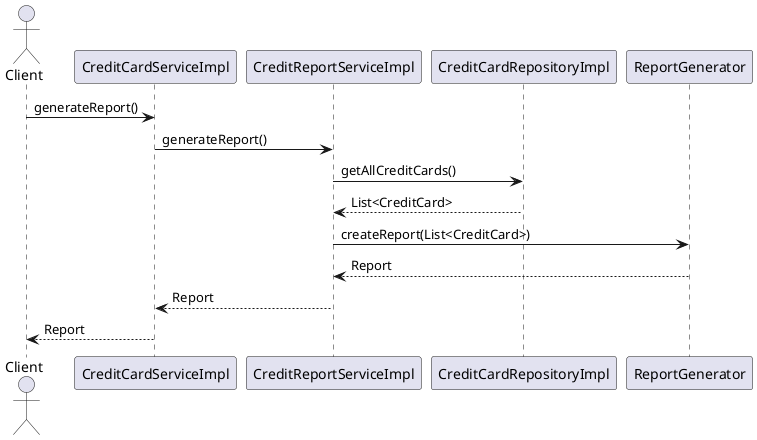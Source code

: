 @startuml
actor Client
Client -> CreditCardServiceImpl : generateReport()
CreditCardServiceImpl -> CreditReportServiceImpl : generateReport()
CreditReportServiceImpl -> CreditCardRepositoryImpl : getAllCreditCards()
CreditCardRepositoryImpl --> CreditReportServiceImpl : List<CreditCard>
CreditReportServiceImpl -> ReportGenerator : createReport(List<CreditCard>)
ReportGenerator --> CreditReportServiceImpl : Report
CreditReportServiceImpl --> CreditCardServiceImpl : Report
CreditCardServiceImpl --> Client : Report

@enduml
